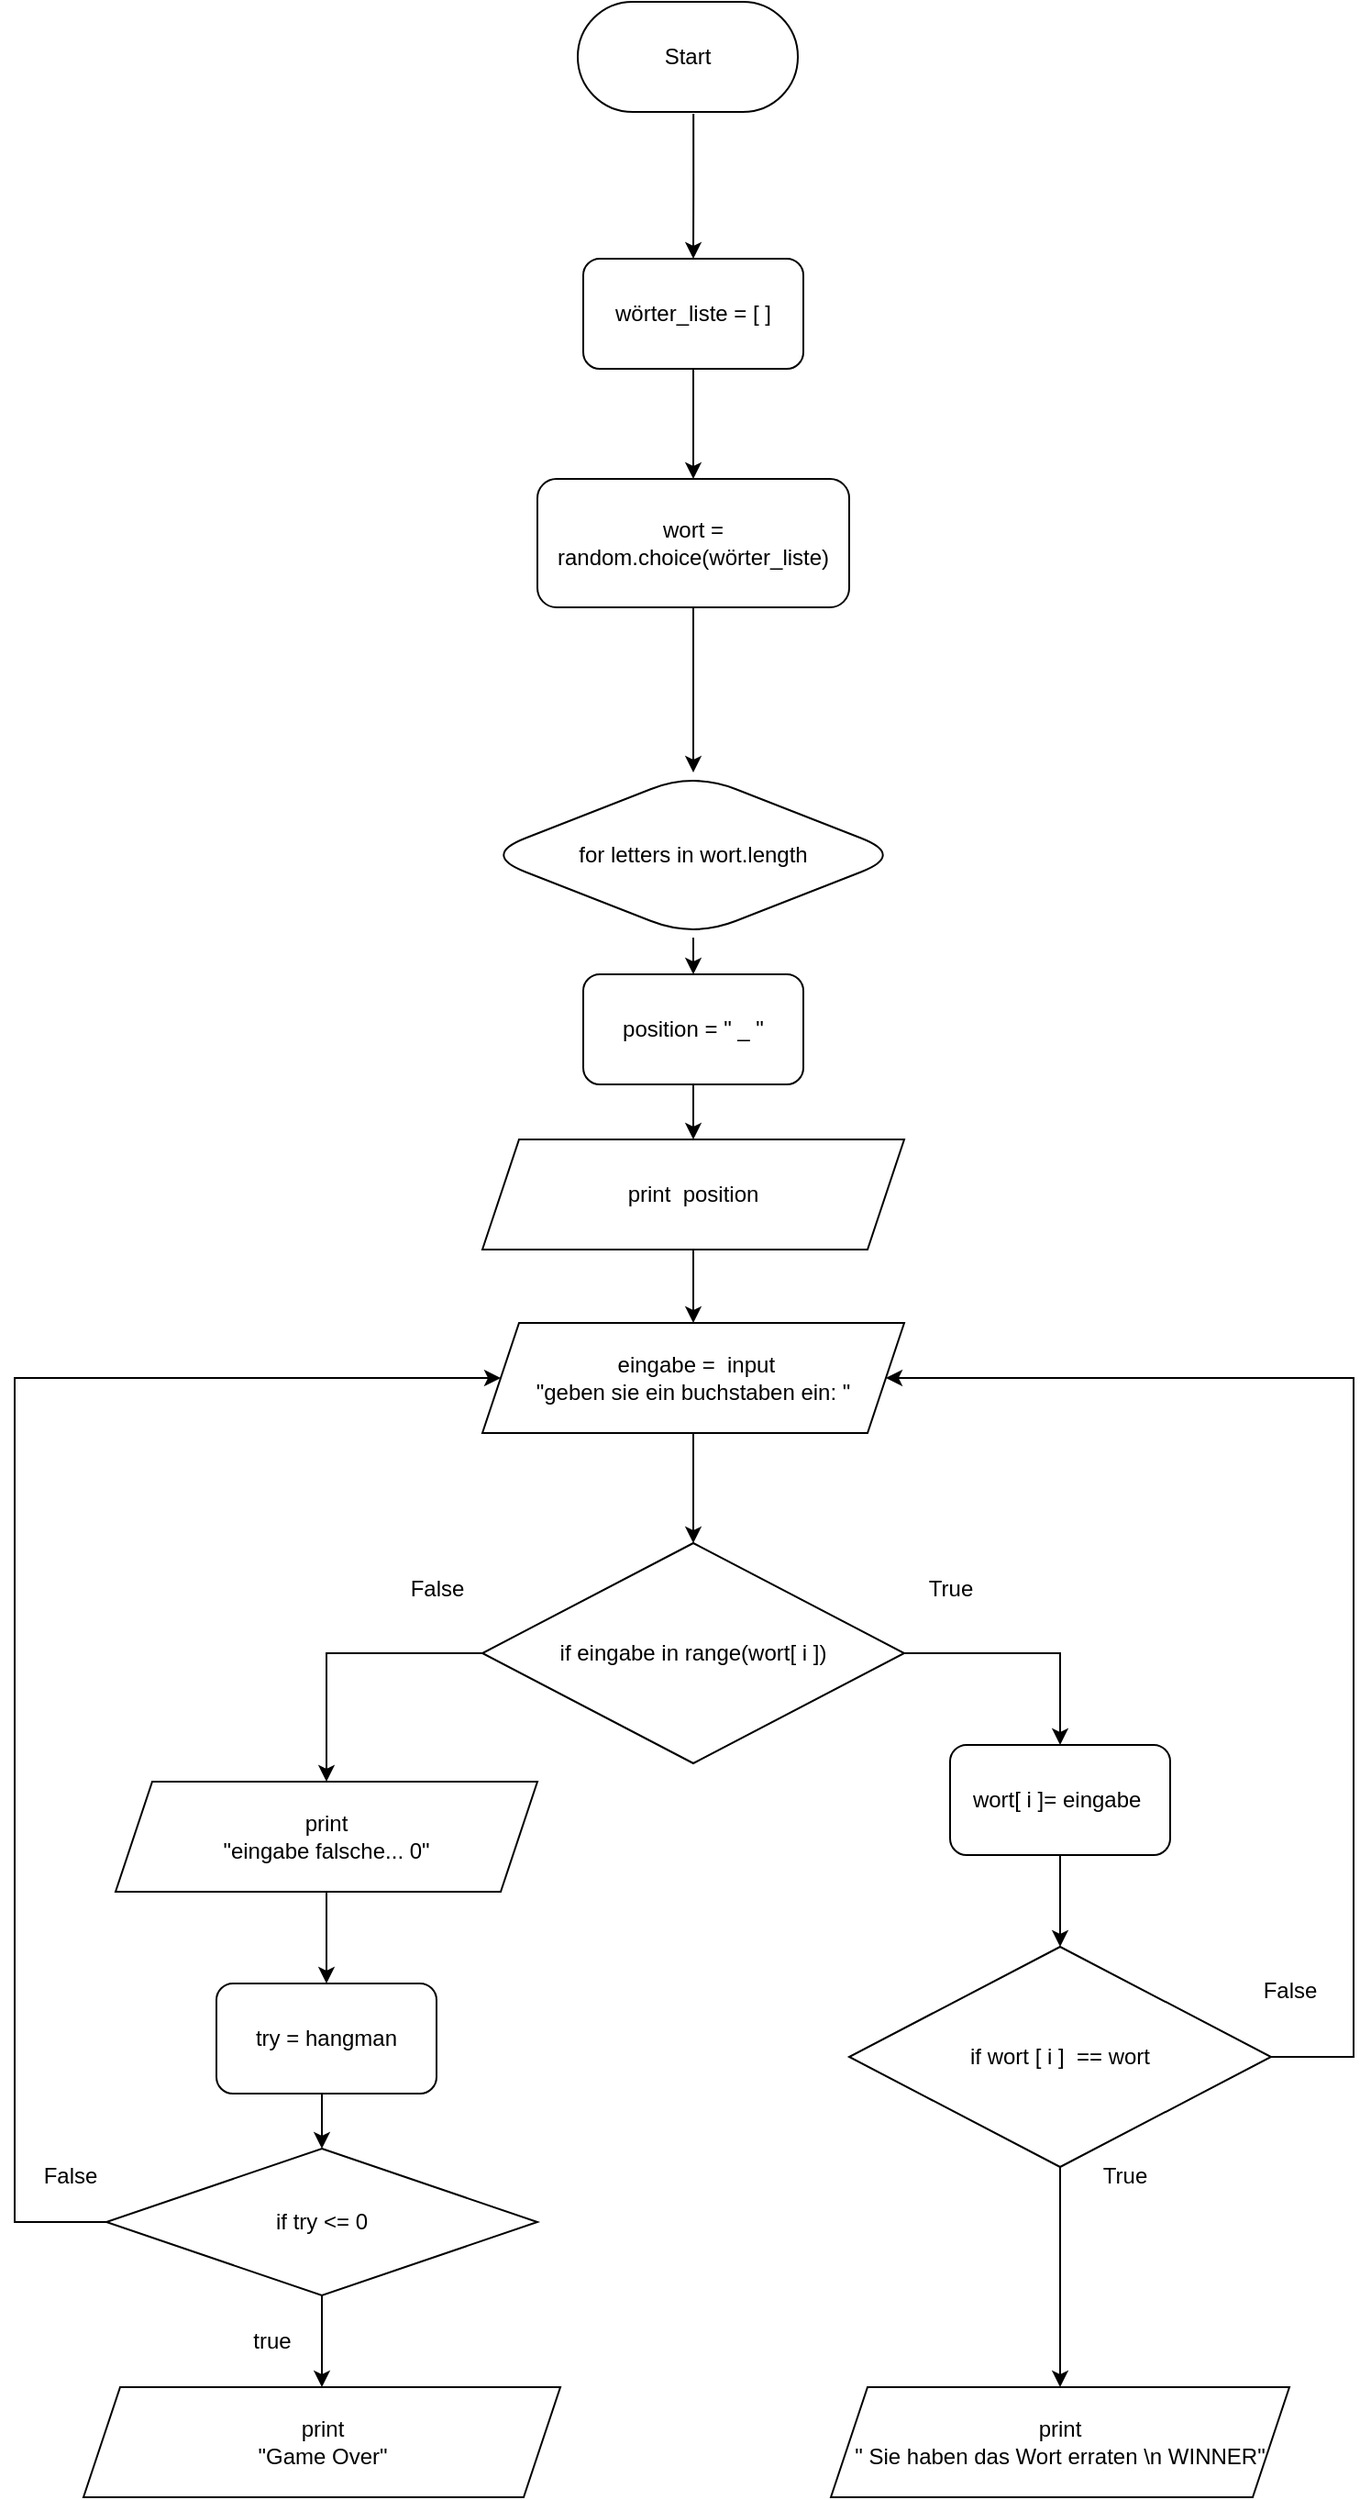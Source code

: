 <mxfile version="21.0.6" type="github">
  <diagram name="Seite-1" id="2JQeOwLGVFZUsmmgGHX2">
    <mxGraphModel dx="1400" dy="842" grid="1" gridSize="10" guides="1" tooltips="1" connect="1" arrows="1" fold="1" page="1" pageScale="1" pageWidth="827" pageHeight="1169" math="0" shadow="0">
      <root>
        <mxCell id="0" />
        <mxCell id="1" parent="0" />
        <mxCell id="tlVd-pr9q-kPmlgdGaKe-4" style="edgeStyle=orthogonalEdgeStyle;rounded=0;orthogonalLoop=1;jettySize=auto;html=1;exitX=0.514;exitY=0.694;exitDx=0;exitDy=0;exitPerimeter=0;" edge="1" parent="1" source="tlVd-pr9q-kPmlgdGaKe-1" target="tlVd-pr9q-kPmlgdGaKe-3">
          <mxGeometry relative="1" as="geometry" />
        </mxCell>
        <mxCell id="tlVd-pr9q-kPmlgdGaKe-1" value="Start" style="rounded=1;whiteSpace=wrap;html=1;shadow=0;glass=0;perimeterSpacing=50;arcSize=50;" vertex="1" parent="1">
          <mxGeometry x="337" y="70" width="120" height="60" as="geometry" />
        </mxCell>
        <mxCell id="tlVd-pr9q-kPmlgdGaKe-9" style="edgeStyle=orthogonalEdgeStyle;rounded=0;orthogonalLoop=1;jettySize=auto;html=1;exitX=0.5;exitY=1;exitDx=0;exitDy=0;entryX=0.5;entryY=0;entryDx=0;entryDy=0;" edge="1" parent="1" source="tlVd-pr9q-kPmlgdGaKe-3" target="tlVd-pr9q-kPmlgdGaKe-10">
          <mxGeometry relative="1" as="geometry">
            <mxPoint x="400" y="310" as="targetPoint" />
          </mxGeometry>
        </mxCell>
        <mxCell id="tlVd-pr9q-kPmlgdGaKe-3" value="wörter_liste = [ ]" style="rounded=1;whiteSpace=wrap;html=1;" vertex="1" parent="1">
          <mxGeometry x="340" y="210" width="120" height="60" as="geometry" />
        </mxCell>
        <mxCell id="tlVd-pr9q-kPmlgdGaKe-12" value="" style="edgeStyle=orthogonalEdgeStyle;rounded=0;orthogonalLoop=1;jettySize=auto;html=1;entryX=0.5;entryY=0;entryDx=0;entryDy=0;" edge="1" parent="1" source="tlVd-pr9q-kPmlgdGaKe-10" target="tlVd-pr9q-kPmlgdGaKe-11">
          <mxGeometry relative="1" as="geometry" />
        </mxCell>
        <mxCell id="tlVd-pr9q-kPmlgdGaKe-10" value="wort =&lt;br&gt;random.choice(wörter_liste)" style="rounded=1;whiteSpace=wrap;html=1;" vertex="1" parent="1">
          <mxGeometry x="315" y="330" width="170" height="70" as="geometry" />
        </mxCell>
        <mxCell id="tlVd-pr9q-kPmlgdGaKe-51" style="edgeStyle=orthogonalEdgeStyle;rounded=0;orthogonalLoop=1;jettySize=auto;html=1;exitX=0.5;exitY=1;exitDx=0;exitDy=0;entryX=0.5;entryY=0;entryDx=0;entryDy=0;" edge="1" parent="1" source="tlVd-pr9q-kPmlgdGaKe-11" target="tlVd-pr9q-kPmlgdGaKe-49">
          <mxGeometry relative="1" as="geometry" />
        </mxCell>
        <mxCell id="tlVd-pr9q-kPmlgdGaKe-11" value="for letters in wort.length" style="rhombus;whiteSpace=wrap;html=1;rounded=1;arcSize=50;" vertex="1" parent="1">
          <mxGeometry x="285" y="490" width="230" height="90" as="geometry" />
        </mxCell>
        <mxCell id="tlVd-pr9q-kPmlgdGaKe-13" style="edgeStyle=orthogonalEdgeStyle;rounded=0;orthogonalLoop=1;jettySize=auto;html=1;exitX=0.5;exitY=1;exitDx=0;exitDy=0;" edge="1" parent="1" source="tlVd-pr9q-kPmlgdGaKe-11" target="tlVd-pr9q-kPmlgdGaKe-11">
          <mxGeometry relative="1" as="geometry" />
        </mxCell>
        <mxCell id="tlVd-pr9q-kPmlgdGaKe-17" value="" style="edgeStyle=orthogonalEdgeStyle;rounded=0;orthogonalLoop=1;jettySize=auto;html=1;" edge="1" parent="1" source="tlVd-pr9q-kPmlgdGaKe-14" target="tlVd-pr9q-kPmlgdGaKe-16">
          <mxGeometry relative="1" as="geometry" />
        </mxCell>
        <mxCell id="tlVd-pr9q-kPmlgdGaKe-14" value="print&amp;nbsp; position" style="shape=parallelogram;perimeter=parallelogramPerimeter;whiteSpace=wrap;html=1;fixedSize=1;" vertex="1" parent="1">
          <mxGeometry x="285" y="690" width="230" height="60" as="geometry" />
        </mxCell>
        <mxCell id="tlVd-pr9q-kPmlgdGaKe-19" style="edgeStyle=orthogonalEdgeStyle;rounded=0;orthogonalLoop=1;jettySize=auto;html=1;exitX=0.5;exitY=1;exitDx=0;exitDy=0;entryX=0.5;entryY=0;entryDx=0;entryDy=0;" edge="1" parent="1" source="tlVd-pr9q-kPmlgdGaKe-16" target="tlVd-pr9q-kPmlgdGaKe-18">
          <mxGeometry relative="1" as="geometry" />
        </mxCell>
        <mxCell id="tlVd-pr9q-kPmlgdGaKe-16" value="&amp;nbsp; eingabe =&amp;nbsp; input&amp;nbsp;&lt;br&gt;&quot;geben sie ein buchstaben ein: &quot;" style="shape=parallelogram;perimeter=parallelogramPerimeter;whiteSpace=wrap;html=1;fixedSize=1;" vertex="1" parent="1">
          <mxGeometry x="285" y="790" width="230" height="60" as="geometry" />
        </mxCell>
        <mxCell id="tlVd-pr9q-kPmlgdGaKe-22" style="edgeStyle=orthogonalEdgeStyle;rounded=0;orthogonalLoop=1;jettySize=auto;html=1;exitX=0;exitY=0.5;exitDx=0;exitDy=0;entryX=0.5;entryY=0;entryDx=0;entryDy=0;" edge="1" parent="1" source="tlVd-pr9q-kPmlgdGaKe-18" target="tlVd-pr9q-kPmlgdGaKe-34">
          <mxGeometry relative="1" as="geometry">
            <mxPoint x="200" y="1020" as="targetPoint" />
          </mxGeometry>
        </mxCell>
        <mxCell id="tlVd-pr9q-kPmlgdGaKe-23" style="edgeStyle=orthogonalEdgeStyle;rounded=0;orthogonalLoop=1;jettySize=auto;html=1;exitX=1;exitY=0.5;exitDx=0;exitDy=0;entryX=0.5;entryY=0;entryDx=0;entryDy=0;" edge="1" parent="1" source="tlVd-pr9q-kPmlgdGaKe-18" target="tlVd-pr9q-kPmlgdGaKe-21">
          <mxGeometry relative="1" as="geometry" />
        </mxCell>
        <mxCell id="tlVd-pr9q-kPmlgdGaKe-18" value="if eingabe in range(wort[ i ])" style="rhombus;whiteSpace=wrap;html=1;" vertex="1" parent="1">
          <mxGeometry x="285" y="910" width="230" height="120" as="geometry" />
        </mxCell>
        <mxCell id="tlVd-pr9q-kPmlgdGaKe-28" style="edgeStyle=orthogonalEdgeStyle;rounded=0;orthogonalLoop=1;jettySize=auto;html=1;exitX=0.5;exitY=1;exitDx=0;exitDy=0;entryX=0.5;entryY=0;entryDx=0;entryDy=0;" edge="1" parent="1" source="tlVd-pr9q-kPmlgdGaKe-21" target="tlVd-pr9q-kPmlgdGaKe-27">
          <mxGeometry relative="1" as="geometry" />
        </mxCell>
        <mxCell id="tlVd-pr9q-kPmlgdGaKe-21" value="wort[ i ]= eingabe&amp;nbsp;" style="rounded=1;whiteSpace=wrap;html=1;" vertex="1" parent="1">
          <mxGeometry x="540" y="1020" width="120" height="60" as="geometry" />
        </mxCell>
        <mxCell id="tlVd-pr9q-kPmlgdGaKe-24" value="True" style="text;html=1;align=center;verticalAlign=middle;resizable=0;points=[];autosize=1;strokeColor=none;fillColor=none;" vertex="1" parent="1">
          <mxGeometry x="515" y="920" width="50" height="30" as="geometry" />
        </mxCell>
        <mxCell id="tlVd-pr9q-kPmlgdGaKe-25" value="False" style="text;html=1;align=center;verticalAlign=middle;resizable=0;points=[];autosize=1;strokeColor=none;fillColor=none;" vertex="1" parent="1">
          <mxGeometry x="235" y="920" width="50" height="30" as="geometry" />
        </mxCell>
        <mxCell id="tlVd-pr9q-kPmlgdGaKe-31" style="edgeStyle=orthogonalEdgeStyle;rounded=0;orthogonalLoop=1;jettySize=auto;html=1;exitX=1;exitY=0.5;exitDx=0;exitDy=0;entryX=1;entryY=0.5;entryDx=0;entryDy=0;" edge="1" parent="1" source="tlVd-pr9q-kPmlgdGaKe-27" target="tlVd-pr9q-kPmlgdGaKe-16">
          <mxGeometry relative="1" as="geometry">
            <Array as="points">
              <mxPoint x="760" y="1190" />
              <mxPoint x="760" y="820" />
            </Array>
          </mxGeometry>
        </mxCell>
        <mxCell id="tlVd-pr9q-kPmlgdGaKe-48" style="edgeStyle=orthogonalEdgeStyle;rounded=0;orthogonalLoop=1;jettySize=auto;html=1;exitX=0.5;exitY=1;exitDx=0;exitDy=0;entryX=0.5;entryY=0;entryDx=0;entryDy=0;" edge="1" parent="1" source="tlVd-pr9q-kPmlgdGaKe-27" target="tlVd-pr9q-kPmlgdGaKe-47">
          <mxGeometry relative="1" as="geometry">
            <Array as="points">
              <mxPoint x="600" y="1340" />
              <mxPoint x="600" y="1340" />
            </Array>
          </mxGeometry>
        </mxCell>
        <mxCell id="tlVd-pr9q-kPmlgdGaKe-27" value="if wort [ i ]&amp;nbsp; == wort" style="rhombus;whiteSpace=wrap;html=1;" vertex="1" parent="1">
          <mxGeometry x="485" y="1130" width="230" height="120" as="geometry" />
        </mxCell>
        <mxCell id="tlVd-pr9q-kPmlgdGaKe-29" value="False" style="text;html=1;align=center;verticalAlign=middle;resizable=0;points=[];autosize=1;strokeColor=none;fillColor=none;" vertex="1" parent="1">
          <mxGeometry x="700" y="1139" width="50" height="30" as="geometry" />
        </mxCell>
        <mxCell id="tlVd-pr9q-kPmlgdGaKe-45" style="edgeStyle=orthogonalEdgeStyle;rounded=0;orthogonalLoop=1;jettySize=auto;html=1;exitX=0.5;exitY=1;exitDx=0;exitDy=0;entryX=0.5;entryY=0;entryDx=0;entryDy=0;" edge="1" parent="1" source="tlVd-pr9q-kPmlgdGaKe-34" target="tlVd-pr9q-kPmlgdGaKe-44">
          <mxGeometry relative="1" as="geometry" />
        </mxCell>
        <mxCell id="tlVd-pr9q-kPmlgdGaKe-34" value="print&lt;br&gt;&quot;eingabe falsche... 0&quot;" style="shape=parallelogram;perimeter=parallelogramPerimeter;whiteSpace=wrap;html=1;fixedSize=1;" vertex="1" parent="1">
          <mxGeometry x="85" y="1040" width="230" height="60" as="geometry" />
        </mxCell>
        <mxCell id="tlVd-pr9q-kPmlgdGaKe-36" value="True" style="text;html=1;align=center;verticalAlign=middle;resizable=0;points=[];autosize=1;strokeColor=none;fillColor=none;" vertex="1" parent="1">
          <mxGeometry x="610" y="1240" width="50" height="30" as="geometry" />
        </mxCell>
        <mxCell id="tlVd-pr9q-kPmlgdGaKe-40" style="edgeStyle=orthogonalEdgeStyle;rounded=0;orthogonalLoop=1;jettySize=auto;html=1;exitX=0.5;exitY=1;exitDx=0;exitDy=0;" edge="1" parent="1" source="tlVd-pr9q-kPmlgdGaKe-37" target="tlVd-pr9q-kPmlgdGaKe-39">
          <mxGeometry relative="1" as="geometry" />
        </mxCell>
        <mxCell id="tlVd-pr9q-kPmlgdGaKe-43" style="edgeStyle=orthogonalEdgeStyle;rounded=0;orthogonalLoop=1;jettySize=auto;html=1;exitX=0;exitY=0.5;exitDx=0;exitDy=0;entryX=0;entryY=0.5;entryDx=0;entryDy=0;" edge="1" parent="1" source="tlVd-pr9q-kPmlgdGaKe-37" target="tlVd-pr9q-kPmlgdGaKe-16">
          <mxGeometry relative="1" as="geometry">
            <mxPoint x="40" y="700" as="targetPoint" />
            <Array as="points">
              <mxPoint x="30" y="1280" />
              <mxPoint x="30" y="820" />
            </Array>
          </mxGeometry>
        </mxCell>
        <mxCell id="tlVd-pr9q-kPmlgdGaKe-37" value="if try &amp;lt;= 0" style="rhombus;whiteSpace=wrap;html=1;" vertex="1" parent="1">
          <mxGeometry x="80" y="1240" width="235" height="80" as="geometry" />
        </mxCell>
        <mxCell id="tlVd-pr9q-kPmlgdGaKe-39" value="print&lt;br&gt;&quot;Game Over&quot;" style="shape=parallelogram;perimeter=parallelogramPerimeter;whiteSpace=wrap;html=1;fixedSize=1;" vertex="1" parent="1">
          <mxGeometry x="67.5" y="1370" width="260" height="60" as="geometry" />
        </mxCell>
        <mxCell id="tlVd-pr9q-kPmlgdGaKe-41" value="true" style="text;html=1;align=center;verticalAlign=middle;resizable=0;points=[];autosize=1;strokeColor=none;fillColor=none;" vertex="1" parent="1">
          <mxGeometry x="150" y="1330" width="40" height="30" as="geometry" />
        </mxCell>
        <mxCell id="tlVd-pr9q-kPmlgdGaKe-42" value="False" style="text;html=1;align=center;verticalAlign=middle;resizable=0;points=[];autosize=1;strokeColor=none;fillColor=none;" vertex="1" parent="1">
          <mxGeometry x="35" y="1240" width="50" height="30" as="geometry" />
        </mxCell>
        <mxCell id="tlVd-pr9q-kPmlgdGaKe-46" style="edgeStyle=orthogonalEdgeStyle;rounded=0;orthogonalLoop=1;jettySize=auto;html=1;exitX=0.5;exitY=1;exitDx=0;exitDy=0;entryX=0.5;entryY=0;entryDx=0;entryDy=0;" edge="1" parent="1" source="tlVd-pr9q-kPmlgdGaKe-44" target="tlVd-pr9q-kPmlgdGaKe-37">
          <mxGeometry relative="1" as="geometry" />
        </mxCell>
        <mxCell id="tlVd-pr9q-kPmlgdGaKe-44" value="try = hangman" style="rounded=1;whiteSpace=wrap;html=1;" vertex="1" parent="1">
          <mxGeometry x="140" y="1150" width="120" height="60" as="geometry" />
        </mxCell>
        <mxCell id="tlVd-pr9q-kPmlgdGaKe-47" value="print&lt;br&gt;&quot; Sie haben das Wort erraten \n WINNER&quot;" style="shape=parallelogram;perimeter=parallelogramPerimeter;whiteSpace=wrap;html=1;fixedSize=1;" vertex="1" parent="1">
          <mxGeometry x="475" y="1370" width="250" height="60" as="geometry" />
        </mxCell>
        <mxCell id="tlVd-pr9q-kPmlgdGaKe-50" style="edgeStyle=orthogonalEdgeStyle;rounded=0;orthogonalLoop=1;jettySize=auto;html=1;exitX=0.5;exitY=1;exitDx=0;exitDy=0;entryX=0.5;entryY=0;entryDx=0;entryDy=0;" edge="1" parent="1" source="tlVd-pr9q-kPmlgdGaKe-49" target="tlVd-pr9q-kPmlgdGaKe-14">
          <mxGeometry relative="1" as="geometry" />
        </mxCell>
        <mxCell id="tlVd-pr9q-kPmlgdGaKe-49" value="position = &quot; _ &quot;" style="rounded=1;whiteSpace=wrap;html=1;" vertex="1" parent="1">
          <mxGeometry x="340" y="600" width="120" height="60" as="geometry" />
        </mxCell>
      </root>
    </mxGraphModel>
  </diagram>
</mxfile>
